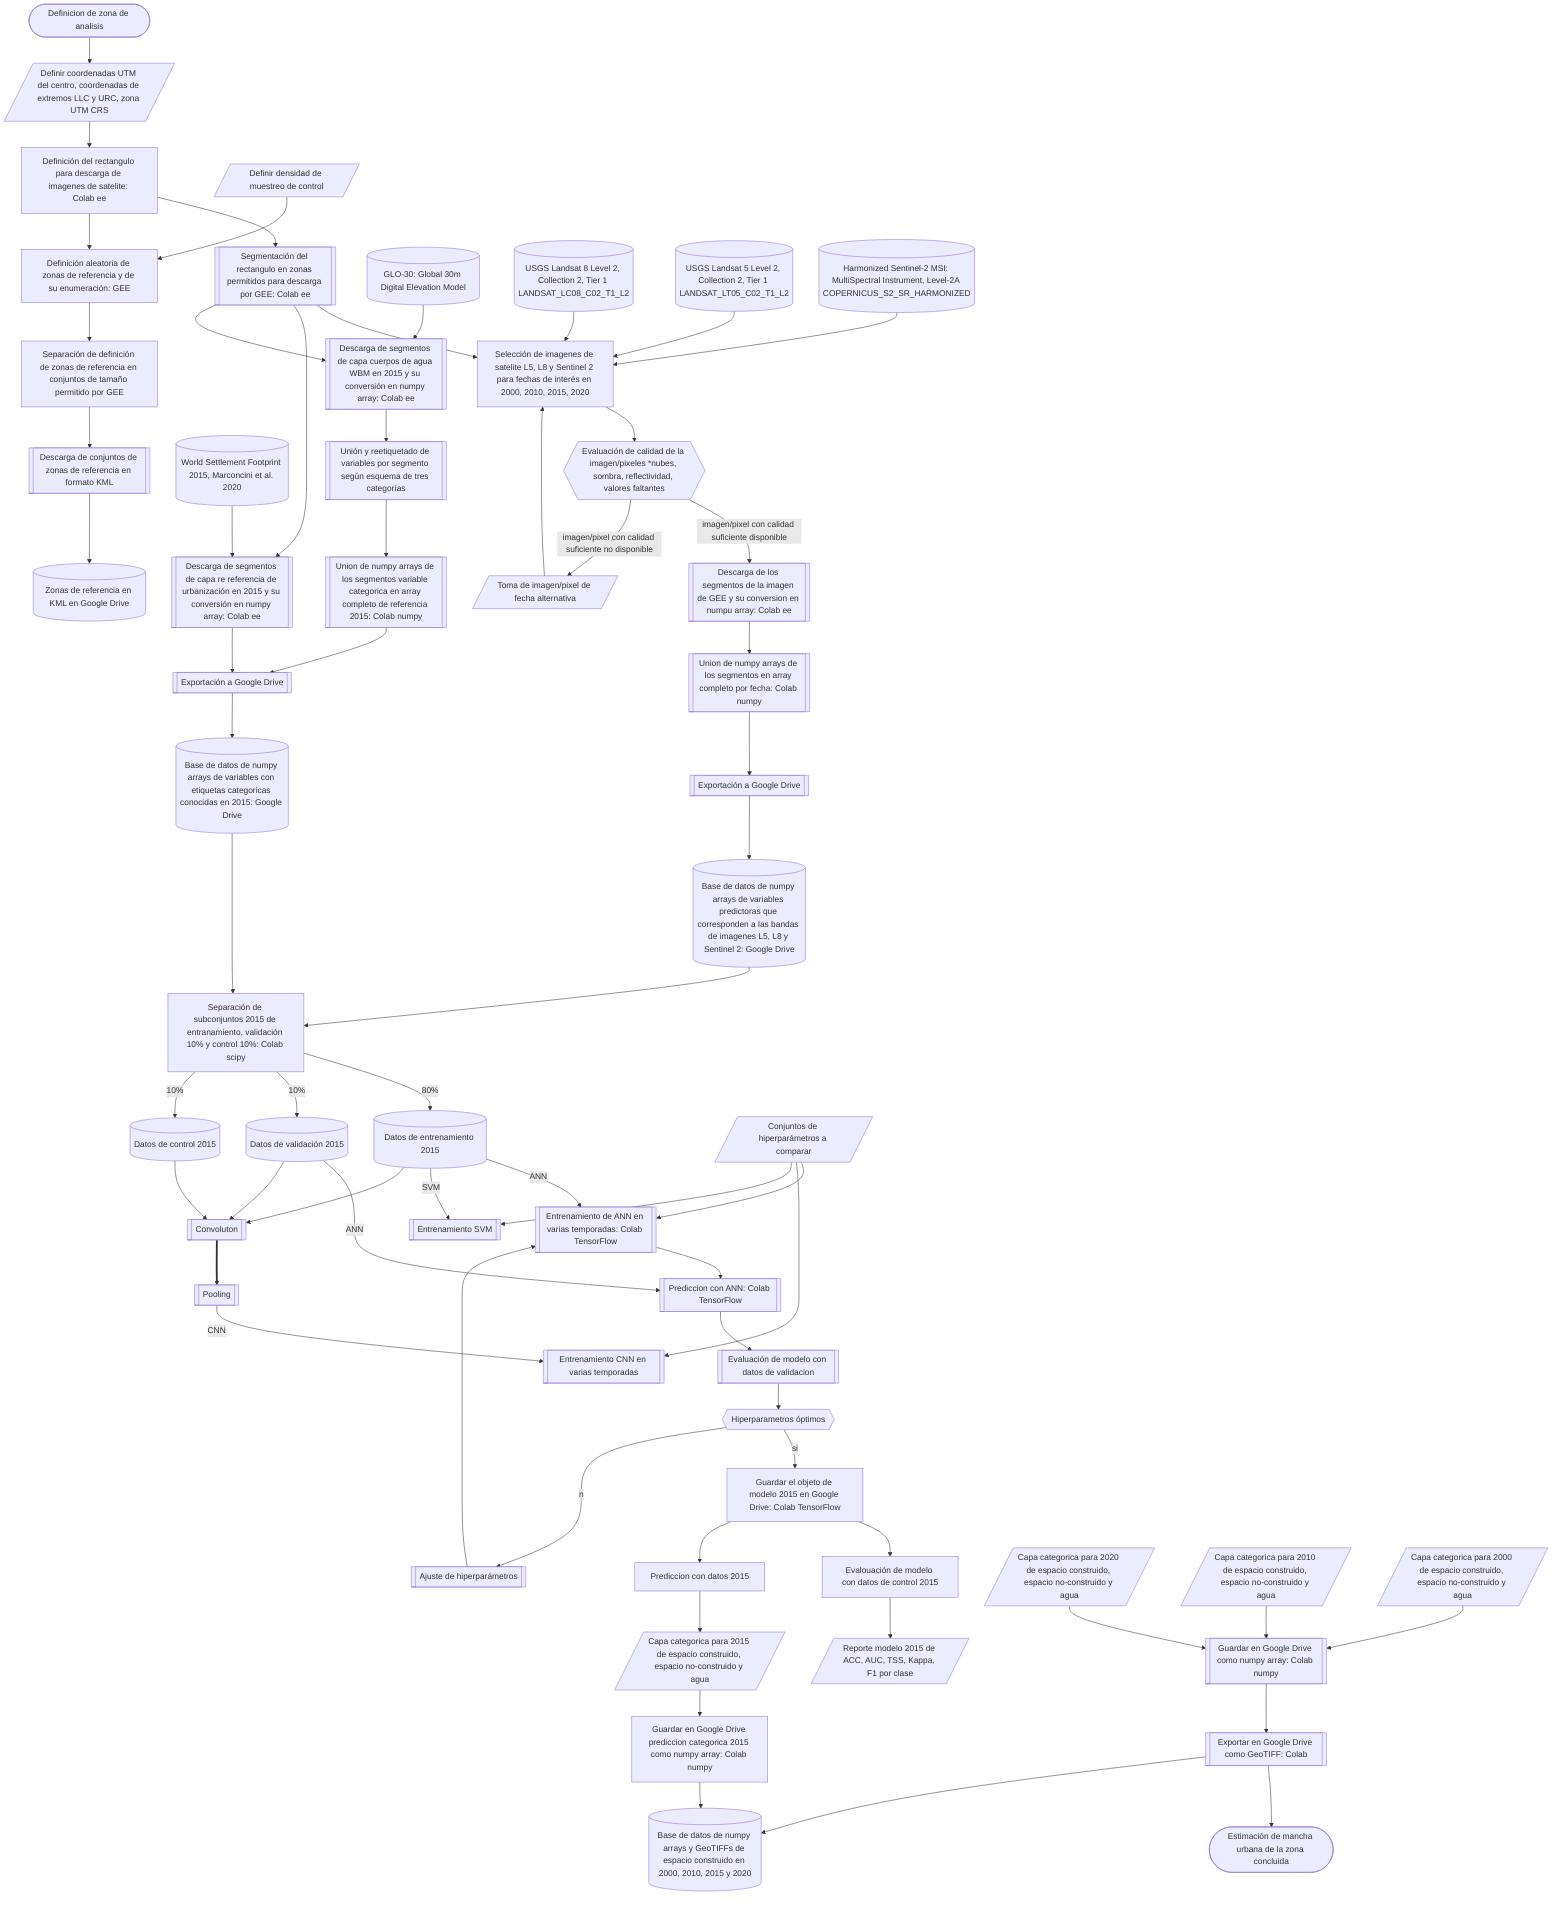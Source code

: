 flowchart TD
  A1([Definicion de zona de analisis])-->B1
  B1[/Definir coordenadas UTM del centro, coordenadas de extremos LLC y URC, zona UTM CRS/]-->C1
  C1[Definición del rectangulo para descarga de imagenes de satelite: Colab ee]-->C2
  C1-->B3
  C2[[Segmentación del rectangulo en zonas permitidos para descarga por GEE: Colab ee]]-->D1
  B2[/Definir densidad de muestreo de control/]-->B3
  B3[Definición aleatoria de zonas de referencia y de su enumeración: GEE]-->B4
  B4[Separación de definición de zonas de referencia en conjuntos de tamaño permitido por GEE]-->B5
  B5[[Descarga de conjuntos de zonas de referencia en formato KML]]-->B6
  B6[(Zonas de referencia en KML en Google Drive)]
  C2-->C3
  C2-->C4
  D04[(World Settlement Footprint 2015, Marconcini et al. 2020)]-->C3
  C3[[Descarga de segmentos de capa re referencia de urbanización en 2015 y su conversión en numpy array: Colab ee]]-->E4
  D05[(GLO-30: Global 30m Digital Elevation Model)]-->C4
  C4[[Descarga de segmentos de capa cuerpos de agua WBM en 2015 y su conversión en numpy array: Colab ee]]-->C5
  C5[[Unión y reetiquetado de variables por segmento según esquema de tres categorías]]-->C6
  C6[[Union de numpy arrays de los segmentos variable categorica en array completo de referencia 2015: Colab numpy]]-->E4
  E4[[Exportación a Google Drive]]-->E4A
  D01[(USGS Landsat 8 Level 2, Collection 2, Tier 1 LANDSAT_LC08_C02_T1_L2)]-->D1
  D02[(USGS Landsat 5 Level 2, Collection 2, Tier 1 LANDSAT_LT05_C02_T1_L2)]-->D1
  D03[(Harmonized Sentinel-2 MSI: MultiSpectral Instrument, Level-2A COPERNICUS_S2_SR_HARMONIZED)]-->D1
  D1[Selección de imagenes de satelite L5, L8 y Sentinel 2 para fechas de interés en 2000, 2010, 2015, 2020]-->D2
  D2{{Evaluación de calidad de la imagen/pixeles *nubes, sombra, reflectividad, valores faltantes}}
  D2--imagen/pixel con calidad suficiente disponible-->E1
  D2--imagen/pixel con calidad suficiente no disponible-->D3
  D3[/Toma de imagen/pixel de fecha alternativa/]-->D1
  E1[[Descarga de los segmentos de la imagen de GEE y su conversion en numpu array: Colab ee]]-->E2
  E2[[Union de numpy arrays de los segmentos en array completo por fecha: Colab numpy]]-->E3
  E3[[Exportación a Google Drive]]-->E3A
  E3A[(Base de datos de numpy arrays de variables predictoras que corresponden a las bandas de imagenes L5, L8 y Sentinel 2: Google Drive)]-->F1
  E4A[(Base de datos de numpy arrays de variables con etiquetas categoricas conocidas en 2015: Google Drive)]-->F1
  F1[Separación de subconjuntos 2015 de entranamiento, validación 10% y control 10%: Colab scipy]--80%-->F2A
  F1--10%-->F2B
  F1--10%-->F2C
  F2A[(Datos de entrenamiento 2015)]--ANN-->ANN1
  F2B[(Datos de validación 2015)]--ANN-->ANN2
  F2C[(Datos de control 2015)]
  F2A--SVM-->SVM1
  F2A-->J2
  F2B-->J2
  F2C-->J2
  J2[[Convoluton]]==>J3
  J3[[Pooling]]--CNN-->CNN1
  H1[/Conjuntos de hiperparámetros a comparar/]-->ANN1
  H1-->CNN1
  H1-->SVM1

  ANN1[[Entrenamiento de ANN en varias temporadas: Colab TensorFlow]]-->ANN2
  ANN2[[Prediccion con ANN: Colab TensorFlow]]-->ANN3
  ANN3[[Evaluación de modelo con datos de validacion]]-->ANN4
  ANN4{{Hiperparametros óptimos}}--si-->ANN5
  ANN4--no-->ANN4A
  ANN4A[[Ajuste de hiperparámetros]]-->ANN1
  ANN5[Guardar el objeto de modelo 2015 en Google Drive: Colab TensorFlow]-->ANN6
  ANN5-->ANN6A
  ANN6[Evalouación de modelo con datos de control 2015]-->ANN7
  ANN6A[Prediccion con datos 2015]-->ANN8
  ANN7[/Reporte modelo 2015 de ACC, AUC, TSS, Kappa, F1 por clase/]
  ANN8[/Capa categorica para 2015 de espacio construido, espacio no-construido y agua/]-->ANN9
  ANN9[Guardar en Google Drive prediccion categorica 2015 como numpy array: Colab numpy]-->Z4
  
  CNN1[[Entrenamiento CNN en varias temporadas]]
  SVM1[[Entrenamiento SVM]]

  M1[/Capa categorica para 2020 de espacio construido, espacio no-construido y agua/]-->Z1
  M2[/Capa categorica para 2010 de espacio construido, espacio no-construido y agua/]-->Z1
  M3[/Capa categorica para 2000 de espacio construido, espacio no-construido y agua/]-->Z1

  Z1[[Guardar en Google Drive como numpy array: Colab numpy]]-->Z2
  Z2[[Exportar en Google Drive como GeoTIFF: Colab]]-->Z3
  Z2-->Z4
  Z4[(Base de datos de numpy arrays y GeoTIFFs de espacio construido en 2000, 2010, 2015 y 2020)]
  Z3([Estimación de mancha urbana de la zona concluida])